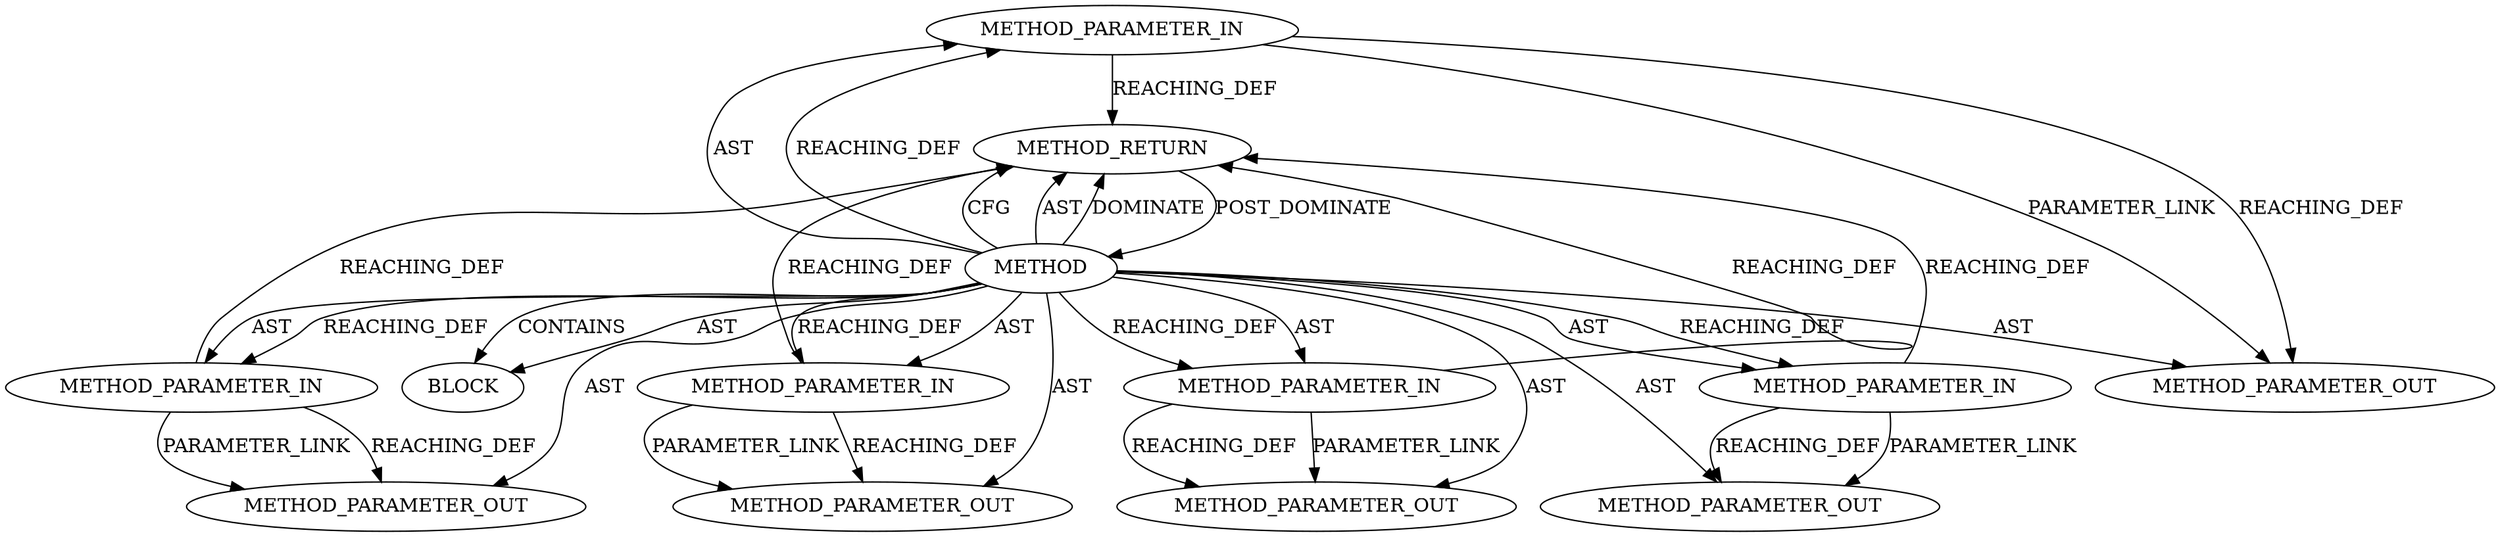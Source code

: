 digraph {
  20020 [label=METHOD_PARAMETER_IN ORDER=3 CODE="p3" IS_VARIADIC=false TYPE_FULL_NAME="ANY" EVALUATION_STRATEGY="BY_VALUE" INDEX=3 NAME="p3"]
  22018 [label=METHOD_PARAMETER_OUT ORDER=1 CODE="p1" IS_VARIADIC=false TYPE_FULL_NAME="ANY" EVALUATION_STRATEGY="BY_VALUE" INDEX=1 NAME="p1"]
  20023 [label=BLOCK ORDER=1 ARGUMENT_INDEX=1 CODE="<empty>" TYPE_FULL_NAME="ANY"]
  20019 [label=METHOD_PARAMETER_IN ORDER=2 CODE="p2" IS_VARIADIC=false TYPE_FULL_NAME="ANY" EVALUATION_STRATEGY="BY_VALUE" INDEX=2 NAME="p2"]
  20017 [label=METHOD AST_PARENT_TYPE="NAMESPACE_BLOCK" AST_PARENT_FULL_NAME="<global>" ORDER=0 CODE="<empty>" FULL_NAME="trace_tls_device_offload_set" IS_EXTERNAL=true FILENAME="<empty>" SIGNATURE="" NAME="trace_tls_device_offload_set"]
  20021 [label=METHOD_PARAMETER_IN ORDER=4 CODE="p4" IS_VARIADIC=false TYPE_FULL_NAME="ANY" EVALUATION_STRATEGY="BY_VALUE" INDEX=4 NAME="p4"]
  22019 [label=METHOD_PARAMETER_OUT ORDER=2 CODE="p2" IS_VARIADIC=false TYPE_FULL_NAME="ANY" EVALUATION_STRATEGY="BY_VALUE" INDEX=2 NAME="p2"]
  22021 [label=METHOD_PARAMETER_OUT ORDER=4 CODE="p4" IS_VARIADIC=false TYPE_FULL_NAME="ANY" EVALUATION_STRATEGY="BY_VALUE" INDEX=4 NAME="p4"]
  20024 [label=METHOD_RETURN ORDER=2 CODE="RET" TYPE_FULL_NAME="ANY" EVALUATION_STRATEGY="BY_VALUE"]
  20022 [label=METHOD_PARAMETER_IN ORDER=5 CODE="p5" IS_VARIADIC=false TYPE_FULL_NAME="ANY" EVALUATION_STRATEGY="BY_VALUE" INDEX=5 NAME="p5"]
  22022 [label=METHOD_PARAMETER_OUT ORDER=5 CODE="p5" IS_VARIADIC=false TYPE_FULL_NAME="ANY" EVALUATION_STRATEGY="BY_VALUE" INDEX=5 NAME="p5"]
  20018 [label=METHOD_PARAMETER_IN ORDER=1 CODE="p1" IS_VARIADIC=false TYPE_FULL_NAME="ANY" EVALUATION_STRATEGY="BY_VALUE" INDEX=1 NAME="p1"]
  22020 [label=METHOD_PARAMETER_OUT ORDER=3 CODE="p3" IS_VARIADIC=false TYPE_FULL_NAME="ANY" EVALUATION_STRATEGY="BY_VALUE" INDEX=3 NAME="p3"]
  20017 -> 22021 [label=AST ]
  20017 -> 20024 [label=CFG ]
  20017 -> 22018 [label=AST ]
  20017 -> 20024 [label=AST ]
  20017 -> 20021 [label=REACHING_DEF VARIABLE=""]
  20017 -> 20022 [label=REACHING_DEF VARIABLE=""]
  20019 -> 22019 [label=REACHING_DEF VARIABLE="p2"]
  20017 -> 20024 [label=DOMINATE ]
  20022 -> 20024 [label=REACHING_DEF VARIABLE="p5"]
  20021 -> 22021 [label=REACHING_DEF VARIABLE="p4"]
  20021 -> 20024 [label=REACHING_DEF VARIABLE="p4"]
  20024 -> 20017 [label=POST_DOMINATE ]
  20018 -> 22018 [label=REACHING_DEF VARIABLE="p1"]
  20017 -> 20018 [label=AST ]
  20017 -> 20021 [label=AST ]
  20019 -> 22019 [label=PARAMETER_LINK ]
  20022 -> 22022 [label=REACHING_DEF VARIABLE="p5"]
  20017 -> 20020 [label=AST ]
  20017 -> 20018 [label=REACHING_DEF VARIABLE=""]
  20022 -> 22022 [label=PARAMETER_LINK ]
  20018 -> 20024 [label=REACHING_DEF VARIABLE="p1"]
  20019 -> 20024 [label=REACHING_DEF VARIABLE="p2"]
  20017 -> 22020 [label=AST ]
  20018 -> 22018 [label=PARAMETER_LINK ]
  20020 -> 22020 [label=PARAMETER_LINK ]
  20017 -> 20020 [label=REACHING_DEF VARIABLE=""]
  20017 -> 20019 [label=AST ]
  20017 -> 20023 [label=AST ]
  20021 -> 22021 [label=PARAMETER_LINK ]
  20017 -> 20023 [label=CONTAINS ]
  20017 -> 22022 [label=AST ]
  20017 -> 22019 [label=AST ]
  20020 -> 22020 [label=REACHING_DEF VARIABLE="p3"]
  20017 -> 20019 [label=REACHING_DEF VARIABLE=""]
  20017 -> 20022 [label=AST ]
  20020 -> 20024 [label=REACHING_DEF VARIABLE="p3"]
}
